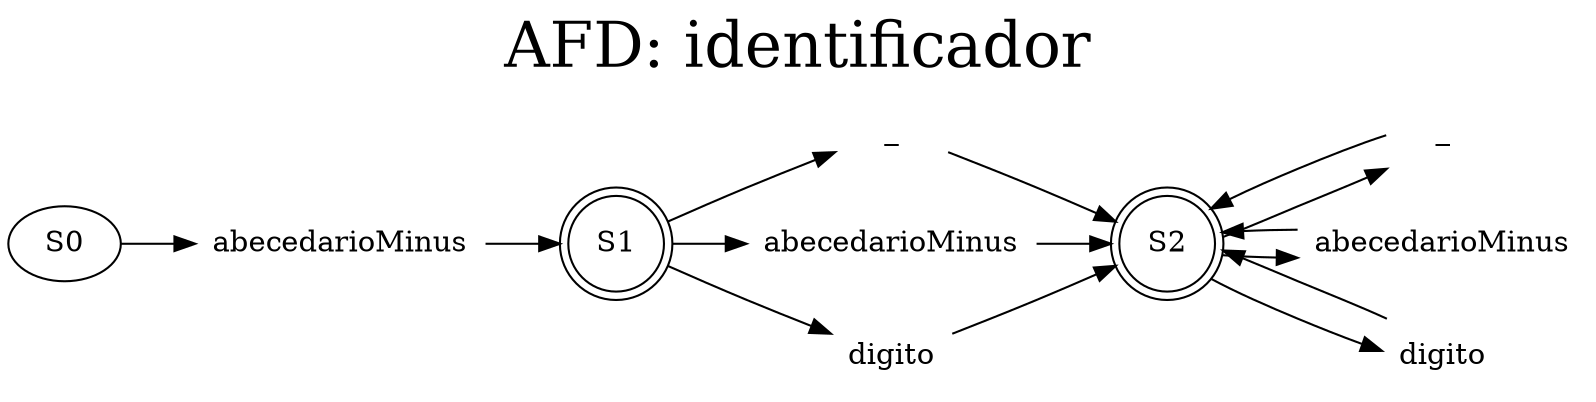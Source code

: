 digraph G { 
graph [ dpi = 700 ] 
label = <AFD: identificador> 
labelloc = t 
fontsize=30 
rankdir=LR;
node7cbc8fbf871e4220aa6d6fa21c19256b[shape="none" label="abecedarioMinus"]
S0 -> node7cbc8fbf871e4220aa6d6fa21c19256b -> S1 ;
node9c99890f8f204eaab5b778322da41eae[shape="none" label="_"]
S1 -> node9c99890f8f204eaab5b778322da41eae -> S2 ;
node3fc0e7a974414ab2967c66ae2ceee2b3[shape="none" label="abecedarioMinus"]
  S1 -> node3fc0e7a974414ab2967c66ae2ceee2b3 -> S2 ;
node65013d7e40b24647a63649e04fb7d98d[shape="none" label="digito"]
  S1 -> node65013d7e40b24647a63649e04fb7d98d -> S2 ;
S1[shape="doublecircle"]noded568c8fcd9ef4ebb832f10f1c6cd8b68[shape="none" label="_"]
S2 -> noded568c8fcd9ef4ebb832f10f1c6cd8b68 -> S2 ;
node9c853c41a05e4bdaabb20741da528dff[shape="none" label="abecedarioMinus"]
  S2 -> node9c853c41a05e4bdaabb20741da528dff -> S2 ;
node5a53fb09d17846c1a7bc2d879e1493ed[shape="none" label="digito"]
  S2 -> node5a53fb09d17846c1a7bc2d879e1493ed -> S2 ;
S2[shape="doublecircle"]}